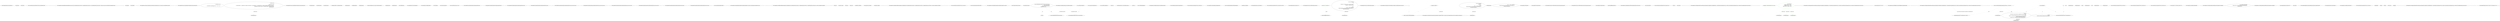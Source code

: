 digraph  {
m0_8 [cluster="CommandLine.Infrastructure.Maybe.Nothing<T>()", file="HelpTextTests.cs", label="Entry CommandLine.Infrastructure.Maybe.Nothing<T>()", span="63-63"];
m0_12 [cluster="Unk.Create", file="HelpTextTests.cs", label="Entry Unk.Create", span=""];
m0_13 [cluster="Unk.Where", file="HelpTextTests.cs", label="Entry Unk.Where", span=""];
m0_6 [cluster="System.Collections.Generic.KeyValuePair<TKey, TValue>.KeyValuePair(TKey, TValue)", file="HelpTextTests.cs", label="Entry System.Collections.Generic.KeyValuePair<TKey, TValue>.KeyValuePair(TKey, TValue)", span="0-0"];
m0_7 [cluster="CommandLine.Core.OptionSpecification.OptionSpecification(string, string, bool, string, CommandLine.Infrastructure.Maybe<int>, CommandLine.Infrastructure.Maybe<int>, char, CommandLine.Infrastructure.Maybe<object>, System.Type, string, string, System.Collections.Generic.IEnumerable<string>)", file="HelpTextTests.cs", label="Entry CommandLine.Core.OptionSpecification.OptionSpecification(string, string, bool, string, CommandLine.Infrastructure.Maybe<int>, CommandLine.Infrastructure.Maybe<int>, char, CommandLine.Infrastructure.Maybe<object>, System.Type, string, string, System.Collections.Generic.IEnumerable<string>)", span="17-17"];
m0_11 [cluster="Unk.Single", file="HelpTextTests.cs", label="Entry Unk.Single", span=""];
m0_15 [cluster="Unk.NotNull", file="HelpTextTests.cs", label="Entry Unk.NotNull", span=""];
m0_27 [cluster="CommandLine.Core.TypeConverter.ChangeType(System.Collections.Generic.IEnumerable<string>, System.Type, bool, System.Globalization.CultureInfo)", file="HelpTextTests.cs", label="Entry CommandLine.Core.TypeConverter.ChangeType(System.Collections.Generic.IEnumerable<string>, System.Type, bool, System.Globalization.CultureInfo)", span="12-12"];
m0_0 [cluster="CommandLine.Tests.Unit.Core.OptionMapperTests.Map_boolean_switch_creates_boolean_value()", file="HelpTextTests.cs", label="Entry CommandLine.Tests.Unit.Core.OptionMapperTests.Map_boolean_switch_creates_boolean_value()", span="16-16"];
m0_1 [cluster="CommandLine.Tests.Unit.Core.OptionMapperTests.Map_boolean_switch_creates_boolean_value()", file="HelpTextTests.cs", label="var tokenPartitions = new[]\r\n                {\r\n                    new KeyValuePair<string, IEnumerable<string>>(''x'', new [] { ''true'' })\r\n                }", span="19-22"];
m0_2 [cluster="CommandLine.Tests.Unit.Core.OptionMapperTests.Map_boolean_switch_creates_boolean_value()", file="HelpTextTests.cs", label="var specProps = new[]\r\n                {\r\n                    SpecificationProperty.Create(\r\n                        new OptionSpecification(''x'', string.Empty, false, string.Empty, Maybe.Nothing<int>(), Maybe.Nothing<int>(), '\0', Maybe.Nothing<object>(), typeof(bool), string.Empty, string.Empty, new List<string>()), \r\n                        typeof(FakeOptions).GetProperties().Single(p => p.Name.Equals(''BoolValue'', StringComparison.Ordinal)),\r\n                        Maybe.Nothing<object>())\r\n                }", span="23-29"];
m0_5 [cluster="CommandLine.Tests.Unit.Core.OptionMapperTests.Map_boolean_switch_creates_boolean_value()", file="HelpTextTests.cs", label="Exit CommandLine.Tests.Unit.Core.OptionMapperTests.Map_boolean_switch_creates_boolean_value()", span="16-16"];
m0_28 [cluster="lambda expression", file="HelpTextTests.cs", label="Entry lambda expression", span="40-42"];
m0_16 [cluster="lambda expression", file="HelpTextTests.cs", label="Entry lambda expression", span="27-27"];
m0_20 [cluster="lambda expression", file="HelpTextTests.cs", label="Entry lambda expression", span="33-33"];
m0_24 [cluster="lambda expression", file="HelpTextTests.cs", label="Entry lambda expression", span="35-35"];
m0_17 [cluster="lambda expression", file="HelpTextTests.cs", label="p.Name.Equals(''BoolValue'', StringComparison.Ordinal)", span="27-27"];
m0_18 [cluster="lambda expression", file="HelpTextTests.cs", label="Exit lambda expression", span="27-27"];
m0_21 [cluster="lambda expression", file="HelpTextTests.cs", label="pt.Specification.IsOption()", span="33-33"];
m0_22 [cluster="lambda expression", file="HelpTextTests.cs", label="Exit lambda expression", span="33-33"];
m0_25 [cluster="lambda expression", file="HelpTextTests.cs", label="TypeConverter.ChangeType(vals, type, isScalar, CultureInfo.InvariantCulture)", span="35-35"];
m0_26 [cluster="lambda expression", file="HelpTextTests.cs", label="Exit lambda expression", span="35-35"];
m0_30 [cluster="lambda expression", file="HelpTextTests.cs", label="Exit lambda expression", span="40-42"];
m0_31 [cluster="string.Equals(string)", file="HelpTextTests.cs", label="Entry string.Equals(string)", span="0-0"];
m0_19 [cluster="string.Equals(string, System.StringComparison)", file="HelpTextTests.cs", label="Entry string.Equals(string, System.StringComparison)", span="0-0"];
m0_23 [cluster="CommandLine.Core.Specification.IsOption()", file="HelpTextTests.cs", label="Entry CommandLine.Core.Specification.IsOption()", span="10-10"];
m0_14 [cluster="Unk.MapValues", file="HelpTextTests.cs", label="Entry Unk.MapValues", span=""];
m0_10 [cluster="System.Type.GetProperties()", file="HelpTextTests.cs", label="Entry System.Type.GetProperties()", span="0-0"];
m0_9 [cluster="System.Collections.Generic.List<T>.List()", file="HelpTextTests.cs", label="Entry System.Collections.Generic.List<T>.List()", span="0-0"];
m1_0 [cluster="CommandLine.Text.AssemblyLicenseAttribute.AssemblyLicenseAttribute(string)", file="InstanceBuilder.cs", label="Entry CommandLine.Text.AssemblyLicenseAttribute.AssemblyLicenseAttribute(string)", span="18-18"];
m1_1 [cluster="CommandLine.Text.AssemblyLicenseAttribute.AssemblyLicenseAttribute(string)", file="InstanceBuilder.cs", label="Exit CommandLine.Text.AssemblyLicenseAttribute.AssemblyLicenseAttribute(string)", span="18-18"];
m1_2 [cluster="CommandLine.Text.AssemblyLicenseAttribute.AssemblyLicenseAttribute(string, string)", file="InstanceBuilder.cs", label="Entry CommandLine.Text.AssemblyLicenseAttribute.AssemblyLicenseAttribute(string, string)", span="29-29"];
m1_3 [cluster="CommandLine.Text.AssemblyLicenseAttribute.AssemblyLicenseAttribute(string, string)", file="InstanceBuilder.cs", label="Exit CommandLine.Text.AssemblyLicenseAttribute.AssemblyLicenseAttribute(string, string)", span="29-29"];
m1_8 [cluster="CommandLine.Text.AssemblyLicenseAttribute.AssemblyLicenseAttribute(string, string, string, string, string)", file="InstanceBuilder.cs", label="Entry CommandLine.Text.AssemblyLicenseAttribute.AssemblyLicenseAttribute(string, string, string, string, string)", span="68-68"];
m1_9 [cluster="CommandLine.Text.AssemblyLicenseAttribute.AssemblyLicenseAttribute(string, string, string, string, string)", file="InstanceBuilder.cs", label="Exit CommandLine.Text.AssemblyLicenseAttribute.AssemblyLicenseAttribute(string, string, string, string, string)", span="68-68"];
m1_6 [cluster="CommandLine.Text.AssemblyLicenseAttribute.AssemblyLicenseAttribute(string, string, string, string)", file="InstanceBuilder.cs", label="Entry CommandLine.Text.AssemblyLicenseAttribute.AssemblyLicenseAttribute(string, string, string, string)", span="54-54"];
m1_7 [cluster="CommandLine.Text.AssemblyLicenseAttribute.AssemblyLicenseAttribute(string, string, string, string)", file="InstanceBuilder.cs", label="Exit CommandLine.Text.AssemblyLicenseAttribute.AssemblyLicenseAttribute(string, string, string, string)", span="54-54"];
m1_4 [cluster="CommandLine.Text.AssemblyLicenseAttribute.AssemblyLicenseAttribute(string, string, string)", file="InstanceBuilder.cs", label="Entry CommandLine.Text.AssemblyLicenseAttribute.AssemblyLicenseAttribute(string, string, string)", span="41-41"];
m1_5 [cluster="CommandLine.Text.AssemblyLicenseAttribute.AssemblyLicenseAttribute(string, string, string)", file="InstanceBuilder.cs", label="Exit CommandLine.Text.AssemblyLicenseAttribute.AssemblyLicenseAttribute(string, string, string)", span="41-41"];
m2_27 [cluster="System.Linq.Enumerable.Empty<TResult>()", file="InstanceChooser.cs", label="Entry System.Linq.Enumerable.Empty<TResult>()", span="0-0"];
m2_28 [cluster="CommandLine.Core.OptionSpecification.FromAttribute(CommandLine.OptionAttribute, System.Type, System.Collections.Generic.IEnumerable<string>)", file="InstanceChooser.cs", label="Entry CommandLine.Core.OptionSpecification.FromAttribute(CommandLine.OptionAttribute, System.Type, System.Collections.Generic.IEnumerable<string>)", span="32-32"];
m2_0 [cluster="CommandLine.Core.Specification.Specification(CommandLine.Core.SpecificationType, bool, CommandLine.Infrastructure.Maybe<int>, CommandLine.Infrastructure.Maybe<int>, CommandLine.Infrastructure.Maybe<object>, System.Type, CommandLine.Core.TargetType)", file="InstanceChooser.cs", label="Entry CommandLine.Core.Specification.Specification(CommandLine.Core.SpecificationType, bool, CommandLine.Infrastructure.Maybe<int>, CommandLine.Infrastructure.Maybe<int>, CommandLine.Infrastructure.Maybe<object>, System.Type, CommandLine.Core.TargetType)", span="35-35"];
m2_1 [cluster="CommandLine.Core.Specification.Specification(CommandLine.Core.SpecificationType, bool, CommandLine.Infrastructure.Maybe<int>, CommandLine.Infrastructure.Maybe<int>, CommandLine.Infrastructure.Maybe<object>, System.Type, CommandLine.Core.TargetType)", file="InstanceChooser.cs", label="this.tag = tag", span="38-38"];
m2_2 [cluster="CommandLine.Core.Specification.Specification(CommandLine.Core.SpecificationType, bool, CommandLine.Infrastructure.Maybe<int>, CommandLine.Infrastructure.Maybe<int>, CommandLine.Infrastructure.Maybe<object>, System.Type, CommandLine.Core.TargetType)", file="InstanceChooser.cs", label="this.required = required", span="39-39"];
m2_3 [cluster="CommandLine.Core.Specification.Specification(CommandLine.Core.SpecificationType, bool, CommandLine.Infrastructure.Maybe<int>, CommandLine.Infrastructure.Maybe<int>, CommandLine.Infrastructure.Maybe<object>, System.Type, CommandLine.Core.TargetType)", file="InstanceChooser.cs", label="this.min = min", span="40-40"];
m2_4 [cluster="CommandLine.Core.Specification.Specification(CommandLine.Core.SpecificationType, bool, CommandLine.Infrastructure.Maybe<int>, CommandLine.Infrastructure.Maybe<int>, CommandLine.Infrastructure.Maybe<object>, System.Type, CommandLine.Core.TargetType)", file="InstanceChooser.cs", label="this.max = max", span="41-41"];
m2_5 [cluster="CommandLine.Core.Specification.Specification(CommandLine.Core.SpecificationType, bool, CommandLine.Infrastructure.Maybe<int>, CommandLine.Infrastructure.Maybe<int>, CommandLine.Infrastructure.Maybe<object>, System.Type, CommandLine.Core.TargetType)", file="InstanceChooser.cs", label="this.defaultValue = defaultValue", span="42-42"];
m2_6 [cluster="CommandLine.Core.Specification.Specification(CommandLine.Core.SpecificationType, bool, CommandLine.Infrastructure.Maybe<int>, CommandLine.Infrastructure.Maybe<int>, CommandLine.Infrastructure.Maybe<object>, System.Type, CommandLine.Core.TargetType)", file="InstanceChooser.cs", label="this.conversionType = conversionType", span="43-43"];
m2_7 [cluster="CommandLine.Core.Specification.Specification(CommandLine.Core.SpecificationType, bool, CommandLine.Infrastructure.Maybe<int>, CommandLine.Infrastructure.Maybe<int>, CommandLine.Infrastructure.Maybe<object>, System.Type, CommandLine.Core.TargetType)", file="InstanceChooser.cs", label="this.targetType = targetType", span="44-44"];
m2_8 [cluster="CommandLine.Core.Specification.Specification(CommandLine.Core.SpecificationType, bool, CommandLine.Infrastructure.Maybe<int>, CommandLine.Infrastructure.Maybe<int>, CommandLine.Infrastructure.Maybe<object>, System.Type, CommandLine.Core.TargetType)", file="InstanceChooser.cs", label="Exit CommandLine.Core.Specification.Specification(CommandLine.Core.SpecificationType, bool, CommandLine.Infrastructure.Maybe<int>, CommandLine.Infrastructure.Maybe<int>, CommandLine.Infrastructure.Maybe<object>, System.Type, CommandLine.Core.TargetType)", span="35-35"];
m2_24 [cluster="System.Collections.Generic.IEnumerable<TSource>.Count<TSource>()", file="InstanceChooser.cs", label="Entry System.Collections.Generic.IEnumerable<TSource>.Count<TSource>()", span="0-0"];
m2_23 [cluster="System.Collections.IEnumerable.OfType<TResult>()", file="InstanceChooser.cs", label="Entry System.Collections.IEnumerable.OfType<TResult>()", span="0-0"];
m2_31 [cluster="CommandLine.Core.ValueSpecification.FromAttribute(CommandLine.ValueAttribute, System.Type)", file="InstanceChooser.cs", label="Entry CommandLine.Core.ValueSpecification.FromAttribute(CommandLine.ValueAttribute, System.Type)", span="18-18"];
m2_26 [cluster="System.Enum.GetNames(System.Type)", file="InstanceChooser.cs", label="Entry System.Enum.GetNames(System.Type)", span="0-0"];
m2_29 [cluster="string.ToLowerInvariant()", file="InstanceChooser.cs", label="Entry string.ToLowerInvariant()", span="0-0"];
m2_9 [cluster="CommandLine.Core.Specification.FromProperty(System.Reflection.PropertyInfo)", file="InstanceChooser.cs", label="Entry CommandLine.Core.Specification.FromProperty(System.Reflection.PropertyInfo)", span="82-82"];
m2_10 [cluster="CommandLine.Core.Specification.FromProperty(System.Reflection.PropertyInfo)", file="InstanceChooser.cs", label="var attrs = property.GetCustomAttributes(true)", span="84-84"];
m2_13 [cluster="CommandLine.Core.Specification.FromProperty(System.Reflection.PropertyInfo)", file="InstanceChooser.cs", label="var spec = OptionSpecification.FromAttribute(oa.Single(), property.PropertyType,\r\n                    property.PropertyType.IsEnum\r\n                        ? Enum.GetNames(property.PropertyType)\r\n                        : Enumerable.Empty<string>())", span="88-91"];
m2_15 [cluster="CommandLine.Core.Specification.FromProperty(System.Reflection.PropertyInfo)", file="InstanceChooser.cs", label="return spec.WithLongName(property.Name.ToLowerInvariant());", span="94-94"];
m2_19 [cluster="CommandLine.Core.Specification.FromProperty(System.Reflection.PropertyInfo)", file="InstanceChooser.cs", label="return ValueSpecification.FromAttribute(va.Single(), property.PropertyType);", span="102-102"];
m2_11 [cluster="CommandLine.Core.Specification.FromProperty(System.Reflection.PropertyInfo)", file="InstanceChooser.cs", label="var oa = attrs.OfType<OptionAttribute>()", span="85-85"];
m2_17 [cluster="CommandLine.Core.Specification.FromProperty(System.Reflection.PropertyInfo)", file="InstanceChooser.cs", label="var va = attrs.OfType<ValueAttribute>()", span="99-99"];
m2_12 [cluster="CommandLine.Core.Specification.FromProperty(System.Reflection.PropertyInfo)", file="InstanceChooser.cs", label="oa.Count() == 1", span="86-86"];
m2_14 [cluster="CommandLine.Core.Specification.FromProperty(System.Reflection.PropertyInfo)", file="InstanceChooser.cs", label="spec.ShortName.Length == 0 && spec.LongName.Length == 0", span="92-92"];
m2_16 [cluster="CommandLine.Core.Specification.FromProperty(System.Reflection.PropertyInfo)", file="InstanceChooser.cs", label="return spec;", span="96-96"];
m2_18 [cluster="CommandLine.Core.Specification.FromProperty(System.Reflection.PropertyInfo)", file="InstanceChooser.cs", label="va.Count() == 1", span="100-100"];
m2_20 [cluster="CommandLine.Core.Specification.FromProperty(System.Reflection.PropertyInfo)", file="InstanceChooser.cs", label="throw new InvalidOperationException();", span="105-105"];
m2_21 [cluster="CommandLine.Core.Specification.FromProperty(System.Reflection.PropertyInfo)", file="InstanceChooser.cs", label="Exit CommandLine.Core.Specification.FromProperty(System.Reflection.PropertyInfo)", span="82-82"];
m2_22 [cluster="System.Reflection.MemberInfo.GetCustomAttributes(bool)", file="InstanceChooser.cs", label="Entry System.Reflection.MemberInfo.GetCustomAttributes(bool)", span="0-0"];
m2_25 [cluster="System.Collections.Generic.IEnumerable<TSource>.Single<TSource>()", file="InstanceChooser.cs", label="Entry System.Collections.Generic.IEnumerable<TSource>.Single<TSource>()", span="0-0"];
m2_30 [cluster="CommandLine.Core.OptionSpecification.WithLongName(string)", file="InstanceChooser.cs", label="Entry CommandLine.Core.OptionSpecification.WithLongName(string)", span="20-20"];
m2_32 [cluster="System.InvalidOperationException.InvalidOperationException()", file="InstanceChooser.cs", label="Entry System.InvalidOperationException.InvalidOperationException()", span="0-0"];
m2_33 [file="InstanceChooser.cs", label="CommandLine.Core.Specification", span=""];
m3_11 [cluster="CommandLine.Infrastructure.Maybe.Nothing<T>()", file="Tokenizer.cs", label="Entry CommandLine.Infrastructure.Maybe.Nothing<T>()", span="63-63"];
m3_10 [cluster="System.Collections.Generic.IEnumerable<TSource>.Contains<TSource>(TSource)", file="Tokenizer.cs", label="Entry System.Collections.Generic.IEnumerable<TSource>.Contains<TSource>(TSource)", span="0-0"];
m3_13 [cluster="CommandLine.Infrastructure.Maybe.Just<T>(T)", file="Tokenizer.cs", label="Entry CommandLine.Infrastructure.Maybe.Just<T>(T)", span="68-68"];
m3_14 [cluster="CommandLine.Tests.Unit.Core.SwitchTests.Partition_switch_values()", file="Tokenizer.cs", label="Entry CommandLine.Tests.Unit.Core.SwitchTests.Partition_switch_values()", span="28-28"];
m3_15 [cluster="CommandLine.Tests.Unit.Core.SwitchTests.Partition_switch_values()", color=green, community=0, file="Tokenizer.cs", label="var expected = new [] { Token.Name(''x'') }", prediction=0, span="30-30"];
m3_16 [cluster="CommandLine.Tests.Unit.Core.SwitchTests.Partition_switch_values()", file="Tokenizer.cs", label="var result = Switch.Partition(\r\n                new []\r\n                    {\r\n                        Token.Name(''str''), Token.Value(''strvalue''), Token.Value(''freevalue''),\r\n                        Token.Name(''x''), Token.Value(''freevalue2'')\r\n                    },\r\n                name =>\r\n                    new[] { ''x'', ''switch'' }.Contains(name)\r\n                        ? Maybe.Just(TypeDescriptor.Create(TargetType.Boolean, Maybe.Nothing<int>()))\r\n                        : Maybe.Nothing<TypeDescriptor>())", span="32-41"];
m3_17 [cluster="CommandLine.Tests.Unit.Core.SwitchTests.Partition_switch_values()", file="Tokenizer.cs", label="expected.ShouldAllBeEquivalentTo(result)", span="43-43"];
m3_18 [cluster="CommandLine.Tests.Unit.Core.SwitchTests.Partition_switch_values()", file="Tokenizer.cs", label="Exit CommandLine.Tests.Unit.Core.SwitchTests.Partition_switch_values()", span="28-28"];
m3_12 [cluster="CommandLine.Core.TypeDescriptor.Create(CommandLine.Core.TargetType, CommandLine.Infrastructure.Maybe<int>)", file="Tokenizer.cs", label="Entry CommandLine.Core.TypeDescriptor.Create(CommandLine.Core.TargetType, CommandLine.Infrastructure.Maybe<int>)", span="29-29"];
m3_6 [cluster="lambda expression", file="Tokenizer.cs", label="t.IsName() && info.Tag == TypeDescriptorKind.Boolean", span="16-16"];
m3_7 [cluster="lambda expression", file="Tokenizer.cs", label="Exit lambda expression", span="16-16"];
m3_5 [cluster="CommandLine.Core.Switch.Partition(System.Collections.Generic.IEnumerable<CommandLine.Core.Token>, System.Func<string, CommandLine.Infrastructure.Maybe<CommandLine.Core.TypeDescriptor>>)", file="Tokenizer.cs", label="Entry CommandLine.Core.Switch.Partition(System.Collections.Generic.IEnumerable<CommandLine.Core.Token>, System.Func<string, CommandLine.Infrastructure.Maybe<CommandLine.Core.TypeDescriptor>>)", span="11-11"];
m3_21 [cluster="lambda expression", file="Tokenizer.cs", label="Entry lambda expression", span="38-41"];
m3_23 [cluster="lambda expression", file="Tokenizer.cs", label="Exit lambda expression", span="38-41"];
m3_22 [cluster="lambda expression", file="Tokenizer.cs", label="new[] { ''x'', ''switch'' }.Contains(name)\r\n                        ? Maybe.Just(TypeDescriptor.Create(TargetType.Boolean, Maybe.Nothing<int>()))\r\n                        : Maybe.Nothing<TypeDescriptor>()", span="39-41"];
m3_8 [cluster="CommandLine.Core.Token.IsName()", file="Tokenizer.cs", label="Entry CommandLine.Core.Token.IsName()", span="68-68"];
m3_9 [cluster="lambda expression", file="Tokenizer.cs", label=t, span=""];
m3_19 [cluster="CommandLine.Core.Token.Name(string)", file="Tokenizer.cs", label="Entry CommandLine.Core.Token.Name(string)", span="19-19"];
m3_0 [cluster="CommandLine.Tests.Unit.Core.SwitchTests.Partition_switch_values_from_empty_token_sequence()", file="Tokenizer.cs", label="Entry CommandLine.Tests.Unit.Core.SwitchTests.Partition_switch_values_from_empty_token_sequence()", span="13-13"];
m3_1 [cluster="CommandLine.Tests.Unit.Core.SwitchTests.Partition_switch_values_from_empty_token_sequence()", file="Tokenizer.cs", label="var expected = new Token[] { }", span="15-15"];
m3_2 [cluster="CommandLine.Tests.Unit.Core.SwitchTests.Partition_switch_values_from_empty_token_sequence()", file="Tokenizer.cs", label="var result = Switch.Partition(\r\n                new Token[] { },\r\n                name =>\r\n                    new[] { ''x'', ''switch'' }.Contains(name)\r\n                        ? Maybe.Just(TypeDescriptor.Create(TargetType.Boolean, Maybe.Nothing<int>()))\r\n                        : Maybe.Nothing<TypeDescriptor>())", span="17-22"];
m3_4 [cluster="CommandLine.Tests.Unit.Core.SwitchTests.Partition_switch_values_from_empty_token_sequence()", file="Tokenizer.cs", label="Exit CommandLine.Tests.Unit.Core.SwitchTests.Partition_switch_values_from_empty_token_sequence()", span="13-13"];
m3_20 [cluster="CommandLine.Core.Token.Value(string)", file="Tokenizer.cs", label="Entry CommandLine.Core.Token.Value(string)", span="24-24"];
m3_3 [cluster="CommandLine.Tests.Unit.Core.SwitchTests.Partition_switch_values_from_empty_token_sequence()", file="Tokenizer.cs", label="expected.ShouldAllBeEquivalentTo(result)", span="24-24"];
m4_47 [cluster="CommandLine.Core.SpecificationProperty.WithValue(CommandLine.Infrastructure.Maybe<object>)", file="TokenPartitioner.cs", label="Entry CommandLine.Core.SpecificationProperty.WithValue(CommandLine.Infrastructure.Maybe<object>)", span="18-18"];
m4_36 [cluster="System.Type.IsScalar()", file="TokenPartitioner.cs", label="Entry System.Type.IsScalar()", span="33-33"];
m4_28 [cluster="System.Collections.Generic.IEnumerable<TSource>.Empty<TSource>()", file="TokenPartitioner.cs", label="Entry System.Collections.Generic.IEnumerable<TSource>.Empty<TSource>()", span="81-81"];
m4_6 [cluster="Unk.>", file="TokenPartitioner.cs", label="Entry Unk.>", span=""];
m4_7 [cluster="Unk.Create", file="TokenPartitioner.cs", label="Entry Unk.Create", span=""];
m4_0 [cluster="CommandLine.Core.ValueMapper.MapValues(System.Collections.Generic.IEnumerable<CommandLine.Core.SpecificationProperty>, System.Collections.Generic.IEnumerable<string>, System.Func<System.Collections.Generic.IEnumerable<string>, System.Type, bool, CommandLine.Infrastructure.Maybe<object>>)", file="TokenPartitioner.cs", label="Entry CommandLine.Core.ValueMapper.MapValues(System.Collections.Generic.IEnumerable<CommandLine.Core.SpecificationProperty>, System.Collections.Generic.IEnumerable<string>, System.Func<System.Collections.Generic.IEnumerable<string>, System.Type, bool, CommandLine.Infrastructure.Maybe<object>>)", span="11-11"];
m4_1 [cluster="CommandLine.Core.ValueMapper.MapValues(System.Collections.Generic.IEnumerable<CommandLine.Core.SpecificationProperty>, System.Collections.Generic.IEnumerable<string>, System.Func<System.Collections.Generic.IEnumerable<string>, System.Type, bool, CommandLine.Infrastructure.Maybe<object>>)", color=green, community=0, file="TokenPartitioner.cs", label="var propAndErrors = MapValuesImpl(specProps, values, converter)", prediction=1, span="16-16"];
m4_2 [cluster="CommandLine.Core.ValueMapper.MapValues(System.Collections.Generic.IEnumerable<CommandLine.Core.SpecificationProperty>, System.Collections.Generic.IEnumerable<string>, System.Func<System.Collections.Generic.IEnumerable<string>, System.Type, bool, CommandLine.Infrastructure.Maybe<object>>)", color=green, community=0, file="TokenPartitioner.cs", label="return StatePair.Create(\r\n                propAndErrors.Select(pe => pe.Item1),\r\n                propAndErrors.Select(pe => pe.Item2)\r\n                    .OfType<Just<Error>>().Select(e => e.Value)\r\n                );", prediction=2, span="18-22"];
m4_3 [cluster="CommandLine.Core.ValueMapper.MapValues(System.Collections.Generic.IEnumerable<CommandLine.Core.SpecificationProperty>, System.Collections.Generic.IEnumerable<string>, System.Func<System.Collections.Generic.IEnumerable<string>, System.Type, bool, CommandLine.Infrastructure.Maybe<object>>)", file="TokenPartitioner.cs", label="Exit CommandLine.Core.ValueMapper.MapValues(System.Collections.Generic.IEnumerable<CommandLine.Core.SpecificationProperty>, System.Collections.Generic.IEnumerable<string>, System.Func<System.Collections.Generic.IEnumerable<string>, System.Type, bool, CommandLine.Infrastructure.Maybe<object>>)", span="11-11"];
m4_35 [cluster="System.Tuple.Create<T1, T2>(T1, T2)", file="TokenPartitioner.cs", label="Entry System.Tuple.Create<T1, T2>(T1, T2)", span="0-0"];
m4_52 [cluster="CommandLine.SequenceOutOfRangeError.SequenceOutOfRangeError(CommandLine.NameInfo)", file="TokenPartitioner.cs", label="Entry CommandLine.SequenceOutOfRangeError.SequenceOutOfRangeError(CommandLine.NameInfo)", span="316-316"];
m4_41 [cluster="lambda expression", file="TokenPartitioner.cs", label="Entry lambda expression", span="35-35"];
m4_8 [cluster="lambda expression", file="TokenPartitioner.cs", label="Entry lambda expression", span="19-19"];
m4_11 [cluster="lambda expression", file="TokenPartitioner.cs", label="Entry lambda expression", span="20-20"];
m4_14 [cluster="lambda expression", file="TokenPartitioner.cs", label="Entry lambda expression", span="21-21"];
m4_9 [cluster="lambda expression", color=green, community=0, file="TokenPartitioner.cs", label="pe.Item1", prediction=3, span="19-19"];
m4_10 [cluster="lambda expression", file="TokenPartitioner.cs", label="Exit lambda expression", span="19-19"];
m4_13 [cluster="lambda expression", file="TokenPartitioner.cs", label="Exit lambda expression", span="20-20"];
m4_12 [cluster="lambda expression", file="TokenPartitioner.cs", label="pe.Item2", span="20-20"];
m4_16 [cluster="lambda expression", file="TokenPartitioner.cs", label="Exit lambda expression", span="21-21"];
m4_15 [cluster="lambda expression", file="TokenPartitioner.cs", label="e.Value", span="21-21"];
m4_44 [cluster="lambda expression", file="TokenPartitioner.cs", label="Entry lambda expression", span="46-46"];
m4_45 [cluster="lambda expression", file="TokenPartitioner.cs", label="Tuple.Create(pt.WithValue(Maybe.Just(converted)), Maybe.Nothing<Error>())", span="46-46"];
m4_46 [cluster="lambda expression", file="TokenPartitioner.cs", label="Exit lambda expression", span="46-46"];
m4_42 [cluster="lambda expression", file="TokenPartitioner.cs", label=n, span="35-35"];
m4_43 [cluster="lambda expression", file="TokenPartitioner.cs", label="Exit lambda expression", span="35-35"];
m4_29 [cluster="System.Collections.Generic.IEnumerable<TSource>.First<TSource>()", file="TokenPartitioner.cs", label="Entry System.Collections.Generic.IEnumerable<TSource>.First<TSource>()", span="0-0"];
m4_40 [cluster="System.Collections.Generic.IEnumerable<TSource>.Skip<TSource>(int)", file="TokenPartitioner.cs", label="Entry System.Collections.Generic.IEnumerable<TSource>.Skip<TSource>(int)", span="0-0"];
m4_33 [cluster="System.Collections.Generic.IEnumerable<TSource>.Take<TSource>(int)", file="TokenPartitioner.cs", label="Entry System.Collections.Generic.IEnumerable<TSource>.Take<TSource>(int)", span="0-0"];
m4_37 [cluster="System.Func<T1, T2, T3, TResult>.Invoke(T1, T2, T3)", file="TokenPartitioner.cs", label="Entry System.Func<T1, T2, T3, TResult>.Invoke(T1, T2, T3)", span="0-0"];
m4_51 [cluster="CommandLine.Core.Specification.IsMinNotSpecified()", file="TokenPartitioner.cs", label="Entry CommandLine.Core.Specification.IsMinNotSpecified()", span="70-70"];
m4_34 [cluster="CommandLine.Core.ValueMapper.MakeErrorInCaseOfMinConstraint(CommandLine.Core.Specification)", file="TokenPartitioner.cs", label="Entry CommandLine.Core.ValueMapper.MakeErrorInCaseOfMinConstraint(CommandLine.Core.Specification)", span="56-56"];
m4_49 [cluster="CommandLine.Core.ValueMapper.MakeErrorInCaseOfMinConstraint(CommandLine.Core.Specification)", file="TokenPartitioner.cs", label="return !specification.IsMinNotSpecified()\r\n                ? Maybe.Just<Error>(new SequenceOutOfRangeError(NameInfo.EmptyName))\r\n                : Maybe.Nothing<Error>();", span="58-60"];
m4_50 [cluster="CommandLine.Core.ValueMapper.MakeErrorInCaseOfMinConstraint(CommandLine.Core.Specification)", file="TokenPartitioner.cs", label="Exit CommandLine.Core.ValueMapper.MakeErrorInCaseOfMinConstraint(CommandLine.Core.Specification)", span="56-56"];
m4_39 [cluster="CommandLine.Infrastructure.Maybe.Just<T>(T)", file="TokenPartitioner.cs", label="Entry CommandLine.Infrastructure.Maybe.Just<T>(T)", span="71-71"];
m4_5 [cluster="Unk.Select", file="TokenPartitioner.cs", label="Entry Unk.Select", span=""];
m4_38 [cluster="CommandLine.BadFormatConversionError.BadFormatConversionError(CommandLine.NameInfo)", file="TokenPartitioner.cs", label="Entry CommandLine.BadFormatConversionError.BadFormatConversionError(CommandLine.NameInfo)", span="305-305"];
m4_48 [cluster="CommandLine.Infrastructure.Maybe.Nothing<T>()", file="TokenPartitioner.cs", label="Entry CommandLine.Infrastructure.Maybe.Nothing<T>()", span="66-66"];
m4_30 [cluster="CommandLine.Core.Specification.GetMaxValueCount()", file="TokenPartitioner.cs", label="Entry CommandLine.Core.Specification.GetMaxValueCount()", span="51-51"];
m4_31 [cluster="System.Collections.Generic.IEnumerable<TSource>.Count<TSource>()", file="TokenPartitioner.cs", label="Entry System.Collections.Generic.IEnumerable<TSource>.Count<TSource>()", span="0-0"];
m4_4 [cluster="CommandLine.Core.ValueMapper.MapValuesImpl(System.Collections.Generic.IEnumerable<CommandLine.Core.SpecificationProperty>, System.Collections.Generic.IEnumerable<string>, System.Func<System.Collections.Generic.IEnumerable<string>, System.Type, bool, CommandLine.Infrastructure.Maybe<object>>)", file="TokenPartitioner.cs", label="Entry CommandLine.Core.ValueMapper.MapValuesImpl(System.Collections.Generic.IEnumerable<CommandLine.Core.SpecificationProperty>, System.Collections.Generic.IEnumerable<string>, System.Func<System.Collections.Generic.IEnumerable<string>, System.Type, bool, CommandLine.Infrastructure.Maybe<object>>)", span="25-25"];
m4_25 [cluster="CommandLine.Core.ValueMapper.MapValuesImpl(System.Collections.Generic.IEnumerable<CommandLine.Core.SpecificationProperty>, System.Collections.Generic.IEnumerable<string>, System.Func<System.Collections.Generic.IEnumerable<string>, System.Type, bool, CommandLine.Infrastructure.Maybe<object>>)", file="TokenPartitioner.cs", label="MapValuesImpl(specProps.Skip(1), values.Skip(taken.Count()), converter)", span="50-50"];
m4_17 [cluster="CommandLine.Core.ValueMapper.MapValuesImpl(System.Collections.Generic.IEnumerable<CommandLine.Core.SpecificationProperty>, System.Collections.Generic.IEnumerable<string>, System.Func<System.Collections.Generic.IEnumerable<string>, System.Type, bool, CommandLine.Infrastructure.Maybe<object>>)", file="TokenPartitioner.cs", label="specProps.Empty()", span="30-30"];
m4_18 [cluster="CommandLine.Core.ValueMapper.MapValuesImpl(System.Collections.Generic.IEnumerable<CommandLine.Core.SpecificationProperty>, System.Collections.Generic.IEnumerable<string>, System.Func<System.Collections.Generic.IEnumerable<string>, System.Type, bool, CommandLine.Infrastructure.Maybe<object>>)", file="TokenPartitioner.cs", label="yield break;", span="32-32"];
m4_22 [cluster="CommandLine.Core.ValueMapper.MapValuesImpl(System.Collections.Generic.IEnumerable<CommandLine.Core.SpecificationProperty>, System.Collections.Generic.IEnumerable<string>, System.Func<System.Collections.Generic.IEnumerable<string>, System.Type, bool, CommandLine.Infrastructure.Maybe<object>>)", file="TokenPartitioner.cs", label="yield return\r\n                    Tuple.Create(pt, MakeErrorInCaseOfMinConstraint(pt.Specification));", span="38-39"];
m4_23 [cluster="CommandLine.Core.ValueMapper.MapValuesImpl(System.Collections.Generic.IEnumerable<CommandLine.Core.SpecificationProperty>, System.Collections.Generic.IEnumerable<string>, System.Func<System.Collections.Generic.IEnumerable<string>, System.Type, bool, CommandLine.Infrastructure.Maybe<object>>)", file="TokenPartitioner.cs", label="yield break;", span="40-40"];
m4_24 [cluster="CommandLine.Core.ValueMapper.MapValuesImpl(System.Collections.Generic.IEnumerable<CommandLine.Core.SpecificationProperty>, System.Collections.Generic.IEnumerable<string>, System.Func<System.Collections.Generic.IEnumerable<string>, System.Type, bool, CommandLine.Infrastructure.Maybe<object>>)", file="TokenPartitioner.cs", label="yield return\r\n                converter(taken, pt.Property.PropertyType, pt.Specification.ConversionType.IsScalar())\r\n                    .Return(\r\n                        converted => Tuple.Create(pt.WithValue(Maybe.Just(converted)), Maybe.Nothing<Error>()),\r\n                        Tuple.Create<SpecificationProperty, Maybe<Error>>(\r\n                            pt, Maybe.Just<Error>(new BadFormatConversionError(NameInfo.EmptyName))));", span="43-48"];
m4_26 [cluster="CommandLine.Core.ValueMapper.MapValuesImpl(System.Collections.Generic.IEnumerable<CommandLine.Core.SpecificationProperty>, System.Collections.Generic.IEnumerable<string>, System.Func<System.Collections.Generic.IEnumerable<string>, System.Type, bool, CommandLine.Infrastructure.Maybe<object>>)", file="TokenPartitioner.cs", label="yield return value;", span="52-52"];
m4_19 [cluster="CommandLine.Core.ValueMapper.MapValuesImpl(System.Collections.Generic.IEnumerable<CommandLine.Core.SpecificationProperty>, System.Collections.Generic.IEnumerable<string>, System.Func<System.Collections.Generic.IEnumerable<string>, System.Type, bool, CommandLine.Infrastructure.Maybe<object>>)", file="TokenPartitioner.cs", label="var pt = specProps.First()", span="34-34"];
m4_20 [cluster="CommandLine.Core.ValueMapper.MapValuesImpl(System.Collections.Generic.IEnumerable<CommandLine.Core.SpecificationProperty>, System.Collections.Generic.IEnumerable<string>, System.Func<System.Collections.Generic.IEnumerable<string>, System.Type, bool, CommandLine.Infrastructure.Maybe<object>>)", file="TokenPartitioner.cs", label="var taken = values.Take(pt.Specification.GetMaxValueCount().Return(n => n, values.Count()))", span="35-35"];
m4_21 [cluster="CommandLine.Core.ValueMapper.MapValuesImpl(System.Collections.Generic.IEnumerable<CommandLine.Core.SpecificationProperty>, System.Collections.Generic.IEnumerable<string>, System.Func<System.Collections.Generic.IEnumerable<string>, System.Type, bool, CommandLine.Infrastructure.Maybe<object>>)", file="TokenPartitioner.cs", label="taken.Empty()", span="36-36"];
m4_27 [cluster="CommandLine.Core.ValueMapper.MapValuesImpl(System.Collections.Generic.IEnumerable<CommandLine.Core.SpecificationProperty>, System.Collections.Generic.IEnumerable<string>, System.Func<System.Collections.Generic.IEnumerable<string>, System.Type, bool, CommandLine.Infrastructure.Maybe<object>>)", file="TokenPartitioner.cs", label="Exit CommandLine.Core.ValueMapper.MapValuesImpl(System.Collections.Generic.IEnumerable<CommandLine.Core.SpecificationProperty>, System.Collections.Generic.IEnumerable<string>, System.Func<System.Collections.Generic.IEnumerable<string>, System.Type, bool, CommandLine.Infrastructure.Maybe<object>>)", span="25-25"];
m4_32 [cluster="CommandLine.Infrastructure.Maybe<T1>.Return<T1, T2>(System.Func<T1, T2>, T2)", file="TokenPartitioner.cs", label="Entry CommandLine.Infrastructure.Maybe<T1>.Return<T1, T2>(System.Func<T1, T2>, T2)", span="103-103"];
m4_53 [file="TokenPartitioner.cs", label=pt, span=""];
m0_2 -> m0_16  [color=darkseagreen4, key=1, label="lambda expression", style=dashed];
m2_9 -> m2_15  [color=darkseagreen4, key=1, label="System.Reflection.PropertyInfo", style=dashed];
m2_9 -> m2_19  [color=darkseagreen4, key=1, label="System.Reflection.PropertyInfo", style=dashed];
m2_13 -> m2_15  [color=darkseagreen4, key=1, label=spec, style=dashed];
m2_13 -> m2_16  [color=darkseagreen4, key=1, label=spec, style=dashed];
m2_17 -> m2_19  [color=darkseagreen4, key=1, label=va, style=dashed];
m3_15 -> m3_17  [color=green, key=1, label=expected, style=dashed];
m3_16 -> m3_21  [color=darkseagreen4, key=1, label="lambda expression", style=dashed];
m3_9 -> m3_6  [color=darkseagreen4, key=1, label=t, style=dashed];
m3_1 -> m3_5  [color=darkseagreen4, key=1, label="lambda expression", style=dashed];
m3_1 -> m3_6  [color=darkseagreen4, key=1, label=t, style=dashed];
m3_2 -> m3_7  [color=darkseagreen4, key=1, label="lambda expression", style=dashed];
m4_2 -> m4_8  [color=green, key=1, label="lambda expression", style=dashed];
m4_2 -> m4_11  [color=green, key=1, label="lambda expression", style=dashed];
m4_2 -> m4_14  [color=green, key=1, label="lambda expression", style=dashed];
m4_4 -> m4_25  [color=darkseagreen4, key=1, label="System.Collections.Generic.IEnumerable<CommandLine.Core.SpecificationProperty>", style=dashed];
m4_24 -> m4_44  [color=darkseagreen4, key=1, label="lambda expression", style=dashed];
m4_19 -> m4_22  [color=darkseagreen4, key=1, label=pt, style=dashed];
m4_19 -> m4_24  [color=darkseagreen4, key=1, label=pt, style=dashed];
m4_19 -> m4_45  [color=darkseagreen4, key=1, label=pt, style=dashed];
m4_20 -> m4_25  [color=darkseagreen4, key=1, label=taken, style=dashed];
m4_20 -> m4_24  [color=darkseagreen4, key=1, label=taken, style=dashed];
m4_20 -> m4_41  [color=darkseagreen4, key=1, label="lambda expression", style=dashed];
m4_53 -> m4_45  [color=darkseagreen4, key=1, label=pt, style=dashed];
}

